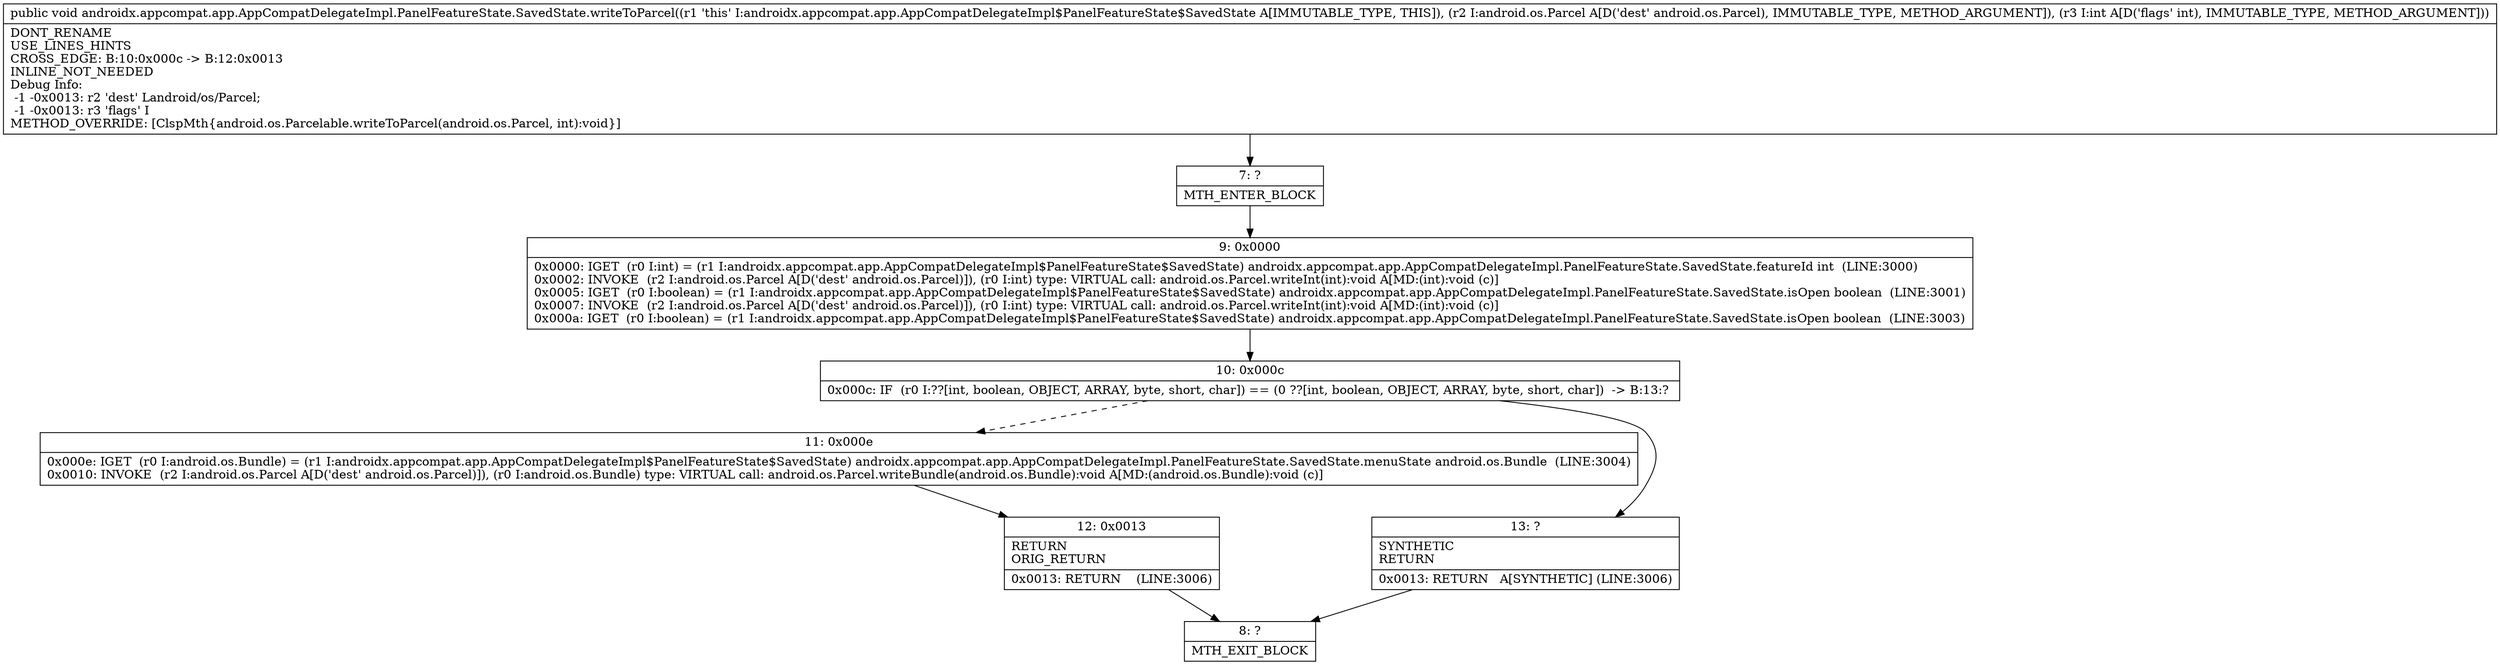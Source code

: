 digraph "CFG forandroidx.appcompat.app.AppCompatDelegateImpl.PanelFeatureState.SavedState.writeToParcel(Landroid\/os\/Parcel;I)V" {
Node_7 [shape=record,label="{7\:\ ?|MTH_ENTER_BLOCK\l}"];
Node_9 [shape=record,label="{9\:\ 0x0000|0x0000: IGET  (r0 I:int) = (r1 I:androidx.appcompat.app.AppCompatDelegateImpl$PanelFeatureState$SavedState) androidx.appcompat.app.AppCompatDelegateImpl.PanelFeatureState.SavedState.featureId int  (LINE:3000)\l0x0002: INVOKE  (r2 I:android.os.Parcel A[D('dest' android.os.Parcel)]), (r0 I:int) type: VIRTUAL call: android.os.Parcel.writeInt(int):void A[MD:(int):void (c)]\l0x0005: IGET  (r0 I:boolean) = (r1 I:androidx.appcompat.app.AppCompatDelegateImpl$PanelFeatureState$SavedState) androidx.appcompat.app.AppCompatDelegateImpl.PanelFeatureState.SavedState.isOpen boolean  (LINE:3001)\l0x0007: INVOKE  (r2 I:android.os.Parcel A[D('dest' android.os.Parcel)]), (r0 I:int) type: VIRTUAL call: android.os.Parcel.writeInt(int):void A[MD:(int):void (c)]\l0x000a: IGET  (r0 I:boolean) = (r1 I:androidx.appcompat.app.AppCompatDelegateImpl$PanelFeatureState$SavedState) androidx.appcompat.app.AppCompatDelegateImpl.PanelFeatureState.SavedState.isOpen boolean  (LINE:3003)\l}"];
Node_10 [shape=record,label="{10\:\ 0x000c|0x000c: IF  (r0 I:??[int, boolean, OBJECT, ARRAY, byte, short, char]) == (0 ??[int, boolean, OBJECT, ARRAY, byte, short, char])  \-\> B:13:? \l}"];
Node_11 [shape=record,label="{11\:\ 0x000e|0x000e: IGET  (r0 I:android.os.Bundle) = (r1 I:androidx.appcompat.app.AppCompatDelegateImpl$PanelFeatureState$SavedState) androidx.appcompat.app.AppCompatDelegateImpl.PanelFeatureState.SavedState.menuState android.os.Bundle  (LINE:3004)\l0x0010: INVOKE  (r2 I:android.os.Parcel A[D('dest' android.os.Parcel)]), (r0 I:android.os.Bundle) type: VIRTUAL call: android.os.Parcel.writeBundle(android.os.Bundle):void A[MD:(android.os.Bundle):void (c)]\l}"];
Node_12 [shape=record,label="{12\:\ 0x0013|RETURN\lORIG_RETURN\l|0x0013: RETURN    (LINE:3006)\l}"];
Node_8 [shape=record,label="{8\:\ ?|MTH_EXIT_BLOCK\l}"];
Node_13 [shape=record,label="{13\:\ ?|SYNTHETIC\lRETURN\l|0x0013: RETURN   A[SYNTHETIC] (LINE:3006)\l}"];
MethodNode[shape=record,label="{public void androidx.appcompat.app.AppCompatDelegateImpl.PanelFeatureState.SavedState.writeToParcel((r1 'this' I:androidx.appcompat.app.AppCompatDelegateImpl$PanelFeatureState$SavedState A[IMMUTABLE_TYPE, THIS]), (r2 I:android.os.Parcel A[D('dest' android.os.Parcel), IMMUTABLE_TYPE, METHOD_ARGUMENT]), (r3 I:int A[D('flags' int), IMMUTABLE_TYPE, METHOD_ARGUMENT]))  | DONT_RENAME\lUSE_LINES_HINTS\lCROSS_EDGE: B:10:0x000c \-\> B:12:0x0013\lINLINE_NOT_NEEDED\lDebug Info:\l  \-1 \-0x0013: r2 'dest' Landroid\/os\/Parcel;\l  \-1 \-0x0013: r3 'flags' I\lMETHOD_OVERRIDE: [ClspMth\{android.os.Parcelable.writeToParcel(android.os.Parcel, int):void\}]\l}"];
MethodNode -> Node_7;Node_7 -> Node_9;
Node_9 -> Node_10;
Node_10 -> Node_11[style=dashed];
Node_10 -> Node_13;
Node_11 -> Node_12;
Node_12 -> Node_8;
Node_13 -> Node_8;
}

